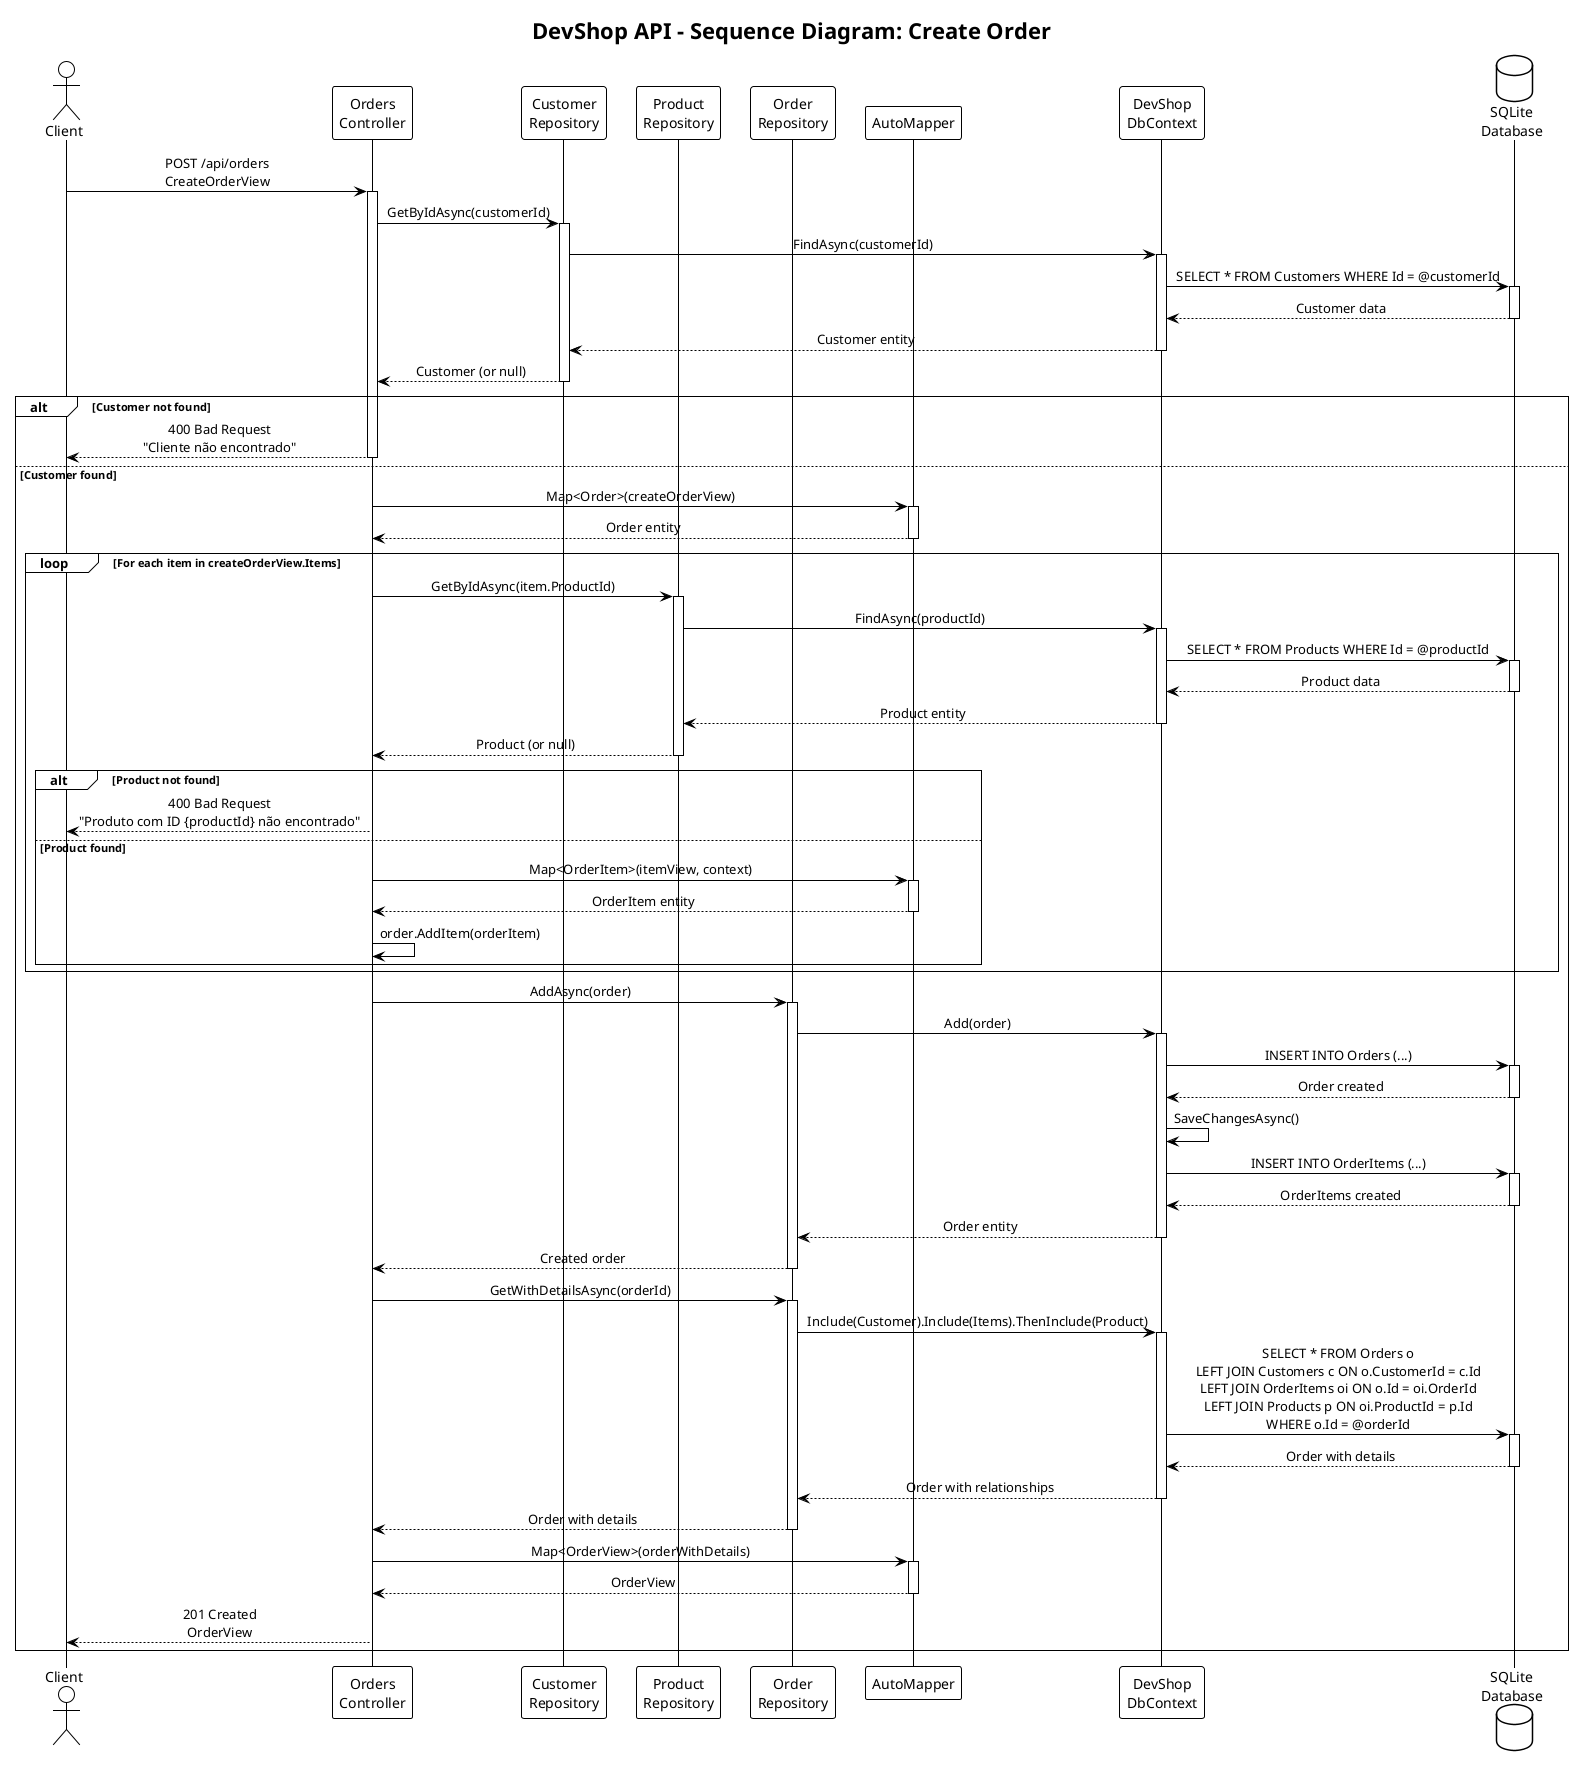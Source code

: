 @startuml DevShop API - Sequence Diagram - Create Order

!theme plain
skinparam sequenceMessageAlign center
skinparam responseMessageBelowArrow true

title DevShop API - Sequence Diagram: Create Order

actor Client
participant "Orders\nController" as OrdersController
participant "Customer\nRepository" as CustomerRepo
participant "Product\nRepository" as ProductRepo
participant "Order\nRepository" as OrderRepo
participant "AutoMapper" as Mapper
participant "DevShop\nDbContext" as DbContext
database "SQLite\nDatabase" as DB

Client -> OrdersController: POST /api/orders\nCreateOrderView
activate OrdersController

OrdersController -> CustomerRepo: GetByIdAsync(customerId)
activate CustomerRepo
CustomerRepo -> DbContext: FindAsync(customerId)
activate DbContext
DbContext -> DB: SELECT * FROM Customers WHERE Id = @customerId
activate DB
DB --> DbContext: Customer data
deactivate DB
DbContext --> CustomerRepo: Customer entity
deactivate DbContext
CustomerRepo --> OrdersController: Customer (or null)
deactivate CustomerRepo

alt Customer not found
    OrdersController --> Client: 400 Bad Request\n"Cliente não encontrado"
    deactivate OrdersController
else Customer found
    OrdersController -> Mapper: Map<Order>(createOrderView)
    activate Mapper
    Mapper --> OrdersController: Order entity
    deactivate Mapper
    
    loop For each item in createOrderView.Items
        OrdersController -> ProductRepo: GetByIdAsync(item.ProductId)
        activate ProductRepo
        ProductRepo -> DbContext: FindAsync(productId)
        activate DbContext
        DbContext -> DB: SELECT * FROM Products WHERE Id = @productId
        activate DB
        DB --> DbContext: Product data
        deactivate DB
        DbContext --> ProductRepo: Product entity
        deactivate DbContext
        ProductRepo --> OrdersController: Product (or null)
        deactivate ProductRepo
        
        alt Product not found
            OrdersController --> Client: 400 Bad Request\n"Produto com ID {productId} não encontrado"
            deactivate OrdersController
        else Product found
            OrdersController -> Mapper: Map<OrderItem>(itemView, context)
            activate Mapper
            Mapper --> OrdersController: OrderItem entity
            deactivate Mapper
            
            OrdersController -> OrdersController: order.AddItem(orderItem)
        end
    end
    
    OrdersController -> OrderRepo: AddAsync(order)
    activate OrderRepo
    OrderRepo -> DbContext: Add(order)
    activate DbContext
    DbContext -> DB: INSERT INTO Orders (...)
    activate DB
    DB --> DbContext: Order created
    deactivate DB
    DbContext -> DbContext: SaveChangesAsync()
    DbContext -> DB: INSERT INTO OrderItems (...)
    activate DB
    DB --> DbContext: OrderItems created
    deactivate DB
    DbContext --> OrderRepo: Order entity
    deactivate DbContext
    OrderRepo --> OrdersController: Created order
    deactivate OrderRepo
    
    OrdersController -> OrderRepo: GetWithDetailsAsync(orderId)
    activate OrderRepo
    OrderRepo -> DbContext: Include(Customer).Include(Items).ThenInclude(Product)
    activate DbContext
    DbContext -> DB: SELECT * FROM Orders o\nLEFT JOIN Customers c ON o.CustomerId = c.Id\nLEFT JOIN OrderItems oi ON o.Id = oi.OrderId\nLEFT JOIN Products p ON oi.ProductId = p.Id\nWHERE o.Id = @orderId
    activate DB
    DB --> DbContext: Order with details
    deactivate DB
    DbContext --> OrderRepo: Order with relationships
    deactivate DbContext
    OrderRepo --> OrdersController: Order with details
    deactivate OrderRepo
    
    OrdersController -> Mapper: Map<OrderView>(orderWithDetails)
    activate Mapper
    Mapper --> OrdersController: OrderView
    deactivate Mapper
    
    OrdersController --> Client: 201 Created\nOrderView
    deactivate OrdersController
end

@enduml 